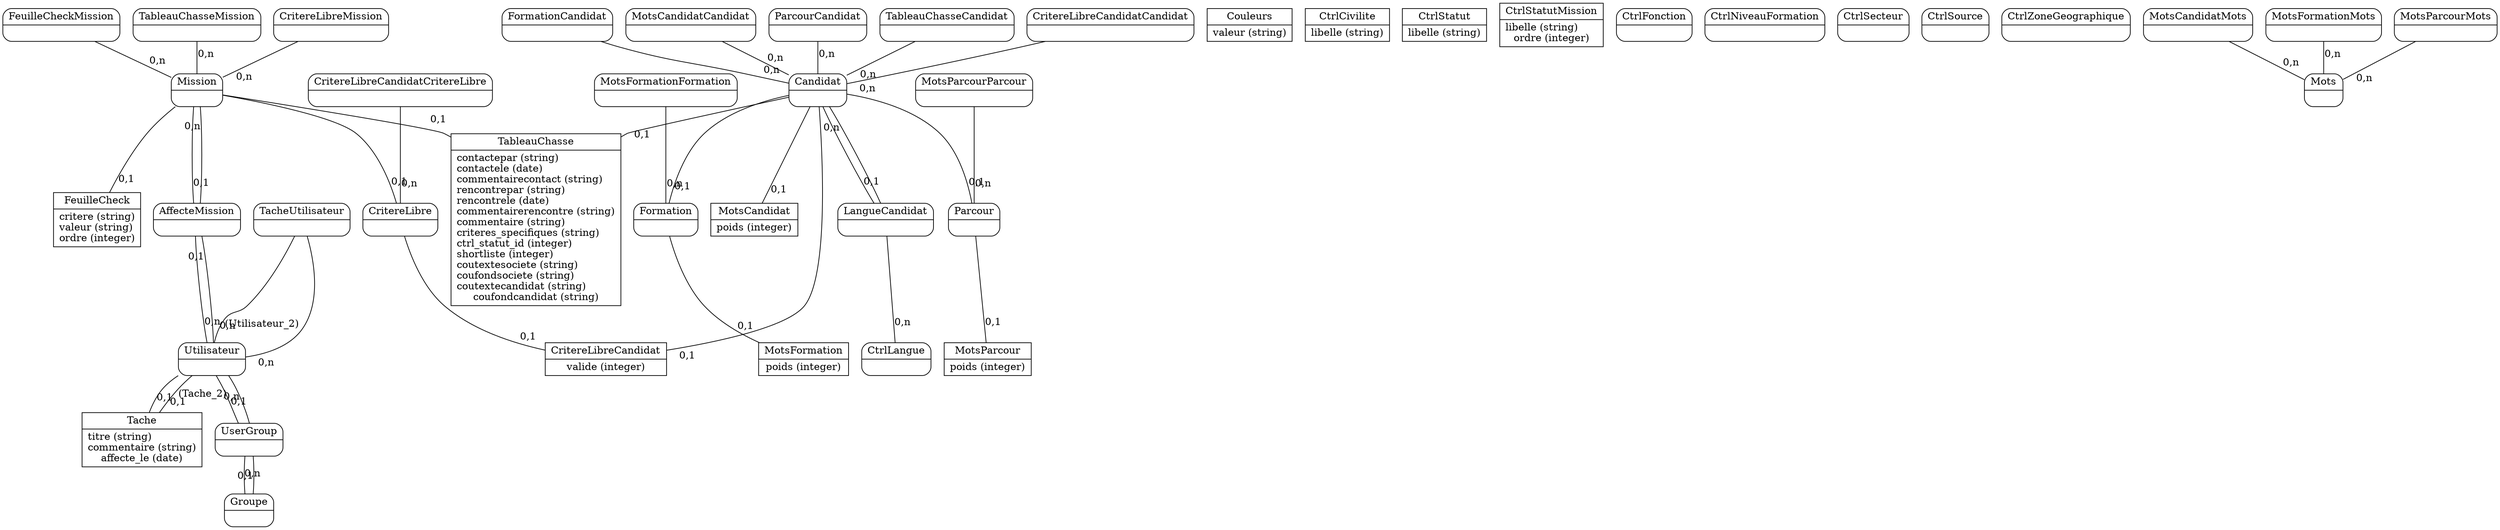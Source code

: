 graph G {
	edge [ len=2 labeldistance=2 ];
	overlap=false;
	splines=true;

	nodeCandidat [
		label="{<table>Candidat|<cols>civilite_id (integer)\lnom (string)\lprenom (string)\ltellignedirecte (string)\ltelstandard (string)\ltelmobilepro (string)\ltelmobileperso (string)\lteldomicile (string)\lemail (string)\ldatenaissance (date)\ldateexperience (date)\lcommentaire (string)\lcommentairechargerecherche (string)\lcompetencesinformatiques (string)\lcv (string)\ldossier (string)\lsource (string)\lplace (integer)\lvalid (integer)}",
		shape=record ];
	nodeCouleurs [
		label="{<table>Couleurs|<cols>valeur (string)}",
		shape=record ];
	nodeCritereLibre [
		label="{<table>CritereLibre|<cols>libelle (string)}",
		shape=record ];
	nodeCritereLibreCandidat [
		label="{<table>CritereLibreCandidat|<cols>valide (integer)}",
		shape=record ];
	nodeCtrlCivilite [
		label="{<table>CtrlCivilite|<cols>libelle (string)}",
		shape=record ];
	nodeCtrlStatut [
		label="{<table>CtrlStatut|<cols>libelle (string)}",
		shape=record ];
	nodeCtrlStatutMission [
		label="{<table>CtrlStatutMission|<cols>libelle (string)\lordre (integer)}",
		shape=record ];
	nodeFeuilleCheck [
		label="{<table>FeuilleCheck|<cols>critere (string)\lvaleur (string)\lordre (integer)}",
		shape=record ];
	nodeFormation [
		label="{<table>Formation|<cols>niveauformation (string)\lecole (string)\lville (string)\lpays (string)\ldatediplome (date)\lcommentaire (string)}",
		shape=record ];
	nodeGroupe [
		label="{<table>Groupe|<cols>libelle (string)}",
		shape=record ];
	nodeMission [
		label="{<table>Mission|<cols>client (string)\lintituleposte (string)\lsecteur (string)\lzonegeographique (string)\lfonction (string)\lniveauformation (string)\lremunerationmin (float)\lremunerationmax (float)\lagemin (integer)\lagemax (integer)\lexperiencemin (integer)\lexperiencemax (integer)\ldatedebut (date)\ldatefin (date)\lnbcandidats (integer)\lcommentaire (string)\lstatut_mission_id (integer)}",
		shape=record ];
	nodeMotsCandidat [
		label="{<table>MotsCandidat|<cols>poids (integer)}",
		shape=record ];
	nodeMotsFormation [
		label="{<table>MotsFormation|<cols>poids (integer)}",
		shape=record ];
	nodeMotsParcour [
		label="{<table>MotsParcour|<cols>poids (integer)}",
		shape=record ];
	nodeParcour [
		label="{<table>Parcour|<cols>societe (string)\leffectifsociete (integer)\lzonegeographique (string)\lfonction (string)\lintitule (string)\lsecteur (string)\lremuneration (float)\ldetailremuneration (string)\ldatedebut (date)\ldatefin (date)\lcommentaire (string)}",
		shape=record ];
	nodeTableauChasse [
		label="{<table>TableauChasse|<cols>contactepar (string)\lcontactele (date)\lcommentairecontact (string)\lrencontrepar (string)\lrencontrele (date)\lcommentairerencontre (string)\lcommentaire (string)\lcriteres_specifiques (string)\lctrl_statut_id (integer)\lshortliste (integer)\lcoutextesociete (string)\lcoufondsociete (string)\lcoutextecandidat (string)\lcoufondcandidat (string)}",
		shape=record ];
	nodeTache [
		label="{<table>Tache|<cols>titre (string)\lcommentaire (string)\laffecte_le (date)}",
		shape=record ];
	nodeUtilisateur [
		label="{<table>Utilisateur|<cols>username (string)\lpassword (string)\lnom (string)\lprenom (string)\lcreatedat (date)}",
		shape=record ];

	nodeAffecteMission [
		label="{<table>AffecteMission|<cols>}",
		shape=Mrecord ];
	nodeCtrlFonction [
		label="{<table>CtrlFonction|<cols>}",
		shape=Mrecord ];
	nodeCtrlLangue [
		label="{<table>CtrlLangue|<cols>}",
		shape=Mrecord ];
	nodeCtrlNiveauFormation [
		label="{<table>CtrlNiveauFormation|<cols>}",
		shape=Mrecord ];
	nodeCtrlSecteur [
		label="{<table>CtrlSecteur|<cols>}",
		shape=Mrecord ];
	nodeCtrlSource [
		label="{<table>CtrlSource|<cols>}",
		shape=Mrecord ];
	nodeCtrlZoneGeographique [
		label="{<table>CtrlZoneGeographique|<cols>}",
		shape=Mrecord ];
	nodeLangueCandidat [
		label="{<table>LangueCandidat|<cols>}",
		shape=Mrecord ];
	nodeMots [
		label="{<table>Mots|<cols>}",
		shape=Mrecord ];
	nodeUserGroup [
		label="{<table>UserGroup|<cols>}",
		shape=Mrecord ];
	nodeCandidat [
		label="{<table>Candidat|<cols>}",
		shape=Mrecord ];
	nodeCritereLibreMission [
		label="{<table>CritereLibreMission|<cols>}",
		shape=Mrecord ];
	nodeCritereLibre [
		label="{<table>CritereLibre|<cols>}",
		shape=Mrecord ];
	nodeCritereLibreCandidatCandidat [
		label="{<table>CritereLibreCandidatCandidat|<cols>}",
		shape=Mrecord ];
	nodeCritereLibreCandidatCritereLibre [
		label="{<table>CritereLibreCandidatCritereLibre|<cols>}",
		shape=Mrecord ];
	nodeFeuilleCheckMission [
		label="{<table>FeuilleCheckMission|<cols>}",
		shape=Mrecord ];
	nodeFormationCandidat [
		label="{<table>FormationCandidat|<cols>}",
		shape=Mrecord ];
	nodeFormation [
		label="{<table>Formation|<cols>}",
		shape=Mrecord ];
	nodeGroupe [
		label="{<table>Groupe|<cols>}",
		shape=Mrecord ];
	nodeMission [
		label="{<table>Mission|<cols>}",
		shape=Mrecord ];
	nodeMotsCandidatCandidat [
		label="{<table>MotsCandidatCandidat|<cols>}",
		shape=Mrecord ];
	nodeMotsCandidatMots [
		label="{<table>MotsCandidatMots|<cols>}",
		shape=Mrecord ];
	nodeMotsFormationFormation [
		label="{<table>MotsFormationFormation|<cols>}",
		shape=Mrecord ];
	nodeMotsFormationMots [
		label="{<table>MotsFormationMots|<cols>}",
		shape=Mrecord ];
	nodeMotsParcourParcour [
		label="{<table>MotsParcourParcour|<cols>}",
		shape=Mrecord ];
	nodeMotsParcourMots [
		label="{<table>MotsParcourMots|<cols>}",
		shape=Mrecord ];
	nodeParcourCandidat [
		label="{<table>ParcourCandidat|<cols>}",
		shape=Mrecord ];
	nodeParcour [
		label="{<table>Parcour|<cols>}",
		shape=Mrecord ];
	nodeTableauChasseMission [
		label="{<table>TableauChasseMission|<cols>}",
		shape=Mrecord ];
	nodeTableauChasseCandidat [
		label="{<table>TableauChasseCandidat|<cols>}",
		shape=Mrecord ];
	nodeTacheUtilisateur [
		label="{<table>TacheUtilisateur|<cols>}",
		shape=Mrecord ];
	nodeUtilisateur [
		label="{<table>Utilisateur|<cols>}",
		shape=Mrecord ];

	nodeAffecteMission -- nodeMission [
		headlabel="0,n",
		label="",
		labeldistance=3 ];
	nodeAffecteMission -- nodeUtilisateur [
		headlabel="0,n",
		label="",
		labeldistance=3 ];
	nodeLangueCandidat -- nodeCandidat [
		headlabel="0,n",
		label="",
		labeldistance=3 ];
	nodeLangueCandidat -- nodeCtrlLangue [
		headlabel="0,n",
		label="",
		labeldistance=3 ];
	nodeUserGroup -- nodeUtilisateur [
		headlabel="0,n",
		label="",
		labeldistance=3 ];
	nodeUserGroup -- nodeGroupe [
		headlabel="0,n",
		label="",
		labeldistance=3 ];
	nodeCandidat -- nodeCritereLibreCandidat [
		headlabel="0,1",
		label="",
		labeldistance=3 ];
	nodeCandidat -- nodeFormation [
		headlabel="0,1",
		label="",
		labeldistance=3 ];
	nodeCandidat -- nodeLangueCandidat [
		headlabel="0,1",
		label="",
		labeldistance=3 ];
	nodeCandidat -- nodeMotsCandidat [
		headlabel="0,1",
		label="",
		labeldistance=3 ];
	nodeCandidat -- nodeParcour [
		headlabel="0,1",
		label="",
		labeldistance=3 ];
	nodeCandidat -- nodeTableauChasse [
		headlabel="0,1",
		label="",
		labeldistance=3 ];
	nodeCritereLibreMission -- nodeMission [
		headlabel="0,n",
		label="",
		labeldistance=3 ];
	nodeCritereLibre -- nodeCritereLibreCandidat [
		headlabel="0,1",
		label="",
		labeldistance=3 ];
	nodeCritereLibreCandidatCandidat -- nodeCandidat [
		headlabel="0,n",
		label="",
		labeldistance=3 ];
	nodeCritereLibreCandidatCritereLibre -- nodeCritereLibre [
		headlabel="0,n",
		label="",
		labeldistance=3 ];
	nodeFeuilleCheckMission -- nodeMission [
		headlabel="0,n",
		label="",
		labeldistance=3 ];
	nodeFormationCandidat -- nodeCandidat [
		headlabel="0,n",
		label="",
		labeldistance=3 ];
	nodeFormation -- nodeMotsFormation [
		headlabel="0,1",
		label="",
		labeldistance=3 ];
	nodeGroupe -- nodeUserGroup [
		headlabel="0,1",
		label="",
		labeldistance=3 ];
	nodeMission -- nodeAffecteMission [
		headlabel="0,1",
		label="",
		labeldistance=3 ];
	nodeMission -- nodeCritereLibre [
		headlabel="0,1",
		label="",
		labeldistance=3 ];
	nodeMission -- nodeFeuilleCheck [
		headlabel="0,1",
		label="",
		labeldistance=3 ];
	nodeMission -- nodeTableauChasse [
		headlabel="0,1",
		label="",
		labeldistance=3 ];
	nodeMotsCandidatCandidat -- nodeCandidat [
		headlabel="0,n",
		label="",
		labeldistance=3 ];
	nodeMotsCandidatMots -- nodeMots [
		headlabel="0,n",
		label="",
		labeldistance=3 ];
	nodeMotsFormationFormation -- nodeFormation [
		headlabel="0,n",
		label="",
		labeldistance=3 ];
	nodeMotsFormationMots -- nodeMots [
		headlabel="0,n",
		label="",
		labeldistance=3 ];
	nodeMotsParcourParcour -- nodeParcour [
		headlabel="0,n",
		label="",
		labeldistance=3 ];
	nodeMotsParcourMots -- nodeMots [
		headlabel="0,n",
		label="",
		labeldistance=3 ];
	nodeParcourCandidat -- nodeCandidat [
		headlabel="0,n",
		label="",
		labeldistance=3 ];
	nodeParcour -- nodeMotsParcour [
		headlabel="0,1",
		label="",
		labeldistance=3 ];
	nodeTableauChasseMission -- nodeMission [
		headlabel="0,n",
		label="",
		labeldistance=3 ];
	nodeTableauChasseCandidat -- nodeCandidat [
		headlabel="0,n",
		label="",
		labeldistance=3 ];
	nodeTacheUtilisateur -- nodeUtilisateur [
		headlabel="0,n",
		label="",
		labeldistance=3 ];
	nodeTacheUtilisateur -- nodeUtilisateur [
		headlabel="0,n",
		label="(Utilisateur_2)",
		labeldistance=3 ];
	nodeUtilisateur -- nodeAffecteMission [
		headlabel="0,1",
		label="",
		labeldistance=3 ];
	nodeUtilisateur -- nodeTache [
		headlabel="0,1",
		label="",
		labeldistance=3 ];
	nodeUtilisateur -- nodeTache [
		headlabel="0,1",
		label="(Tache_2)",
		labeldistance=3 ];
	nodeUtilisateur -- nodeUserGroup [
		headlabel="0,1",
		label="",
		labeldistance=3 ];


}